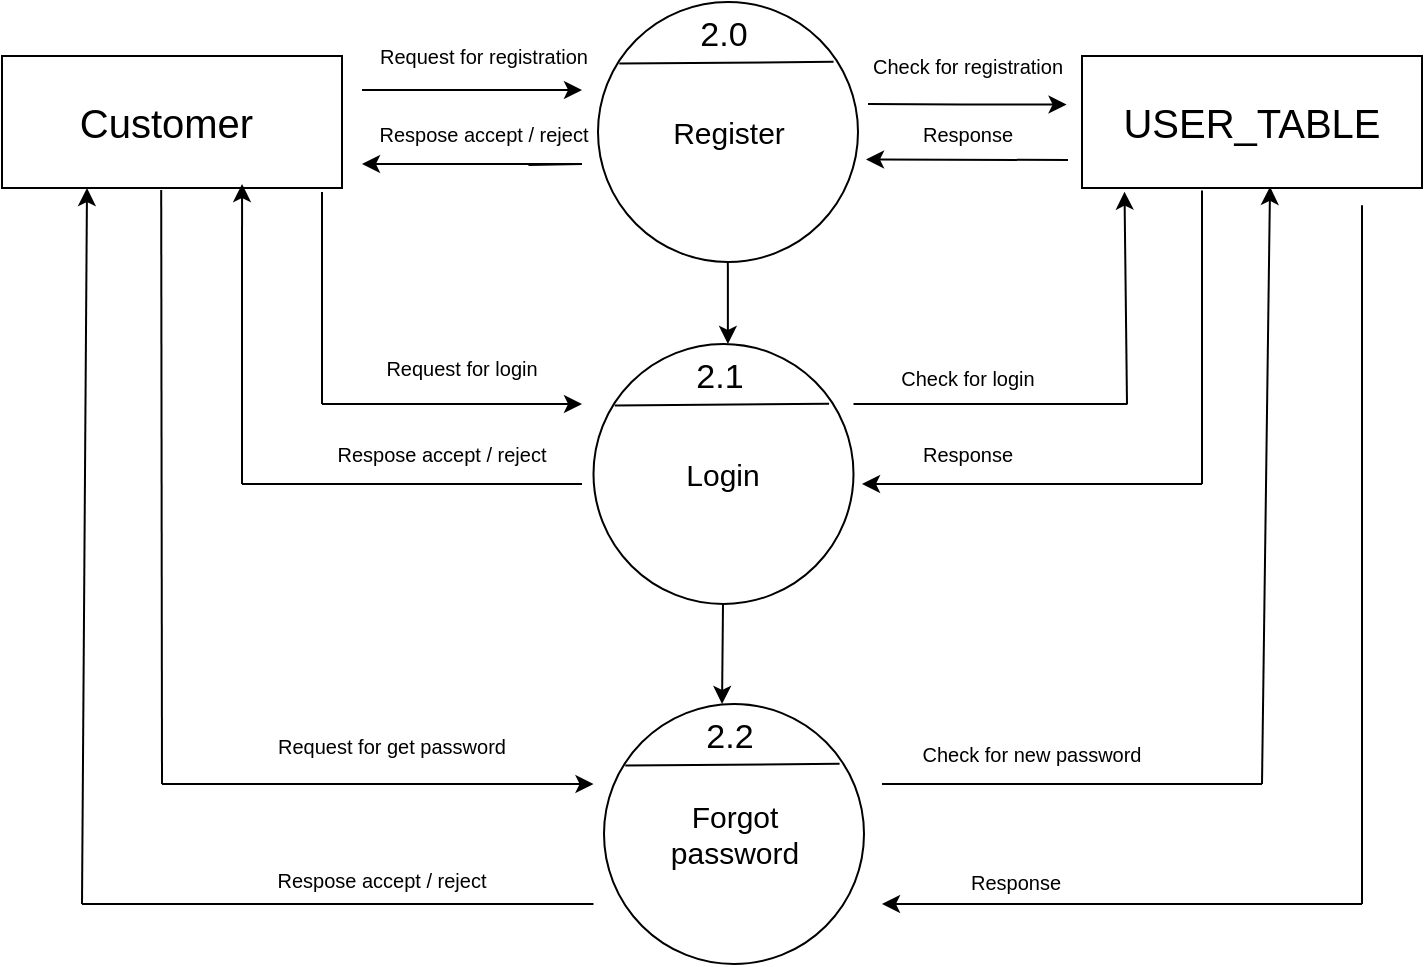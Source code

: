 <mxfile version="26.0.5">
  <diagram id="Lwp1pgzWLBalaR1xWhp8" name="Page-2">
    <mxGraphModel dx="254" dy="563" grid="1" gridSize="10" guides="1" tooltips="1" connect="1" arrows="1" fold="1" page="1" pageScale="1" pageWidth="850" pageHeight="1100" math="0" shadow="0">
      <root>
        <mxCell id="0" />
        <mxCell id="1" parent="0" />
        <mxCell id="v9p1Xpi4YKFw6vawDNrD-1" value="" style="ellipse;whiteSpace=wrap;html=1;aspect=fixed;" parent="1" vertex="1">
          <mxGeometry x="1218" y="179" width="130" height="130" as="geometry" />
        </mxCell>
        <mxCell id="v9p1Xpi4YKFw6vawDNrD-2" value="&lt;font style=&quot;font-size: 15px;&quot;&gt;Register&lt;/font&gt;" style="text;strokeColor=none;align=center;fillColor=none;html=1;verticalAlign=middle;whiteSpace=wrap;rounded=0;" parent="1" vertex="1">
          <mxGeometry x="1230.5" y="230.25" width="105" height="27.5" as="geometry" />
        </mxCell>
        <mxCell id="v9p1Xpi4YKFw6vawDNrD-3" value="" style="endArrow=none;html=1;rounded=0;exitX=0.082;exitY=0.237;exitDx=0;exitDy=0;exitPerimeter=0;entryX=0.906;entryY=0.23;entryDx=0;entryDy=0;entryPerimeter=0;" parent="1" source="v9p1Xpi4YKFw6vawDNrD-1" target="v9p1Xpi4YKFw6vawDNrD-1" edge="1">
          <mxGeometry width="50" height="50" relative="1" as="geometry">
            <mxPoint x="1253" y="209" as="sourcePoint" />
            <mxPoint x="1313" y="209" as="targetPoint" />
          </mxGeometry>
        </mxCell>
        <mxCell id="v9p1Xpi4YKFw6vawDNrD-4" value="&lt;font style=&quot;font-size: 17px;&quot;&gt;2.0&lt;/font&gt;" style="text;strokeColor=none;align=center;fillColor=none;html=1;verticalAlign=middle;whiteSpace=wrap;rounded=0;" parent="1" vertex="1">
          <mxGeometry x="1252" y="186" width="57.5" height="20" as="geometry" />
        </mxCell>
        <mxCell id="v9p1Xpi4YKFw6vawDNrD-9" value="&lt;font style=&quot;font-size: 20px;&quot;&gt;Customer&amp;nbsp;&lt;/font&gt;" style="rounded=0;whiteSpace=wrap;html=1;" parent="1" vertex="1">
          <mxGeometry x="920" y="206" width="170" height="66" as="geometry" />
        </mxCell>
        <mxCell id="v9p1Xpi4YKFw6vawDNrD-10" value="" style="endArrow=classic;html=1;rounded=0;" parent="1" edge="1">
          <mxGeometry width="50" height="50" relative="1" as="geometry">
            <mxPoint x="1100" y="223" as="sourcePoint" />
            <mxPoint x="1210" y="223" as="targetPoint" />
            <Array as="points">
              <mxPoint x="1158" y="223" />
            </Array>
          </mxGeometry>
        </mxCell>
        <mxCell id="v9p1Xpi4YKFw6vawDNrD-11" value="" style="endArrow=classic;html=1;rounded=0;exitX=1.016;exitY=0.295;exitDx=0;exitDy=0;exitPerimeter=0;" parent="1" edge="1">
          <mxGeometry width="50" height="50" relative="1" as="geometry">
            <mxPoint x="1183.22" y="260.47" as="sourcePoint" />
            <mxPoint x="1100" y="260" as="targetPoint" />
            <Array as="points">
              <mxPoint x="1210" y="260" />
            </Array>
          </mxGeometry>
        </mxCell>
        <mxCell id="v9p1Xpi4YKFw6vawDNrD-12" value="&lt;span style=&quot;font-size: 20px;&quot;&gt;USER_TABLE&lt;/span&gt;" style="rounded=0;whiteSpace=wrap;html=1;" parent="1" vertex="1">
          <mxGeometry x="1460" y="206" width="170" height="66" as="geometry" />
        </mxCell>
        <mxCell id="v9p1Xpi4YKFw6vawDNrD-13" value="" style="endArrow=classic;html=1;rounded=0;" parent="1" edge="1">
          <mxGeometry width="50" height="50" relative="1" as="geometry">
            <mxPoint x="1353" y="230" as="sourcePoint" />
            <mxPoint x="1452.28" y="230.25" as="targetPoint" />
            <Array as="points">
              <mxPoint x="1400.28" y="230.25" />
            </Array>
          </mxGeometry>
        </mxCell>
        <mxCell id="v9p1Xpi4YKFw6vawDNrD-15" value="" style="endArrow=classic;html=1;rounded=0;" parent="1" edge="1">
          <mxGeometry width="50" height="50" relative="1" as="geometry">
            <mxPoint x="1453" y="258" as="sourcePoint" />
            <mxPoint x="1352" y="257.75" as="targetPoint" />
            <Array as="points" />
          </mxGeometry>
        </mxCell>
        <mxCell id="v9p1Xpi4YKFw6vawDNrD-16" value="&lt;font style=&quot;font-size: 10px;&quot;&gt;Request for registration&lt;/font&gt;" style="text;strokeColor=none;align=center;fillColor=none;html=1;verticalAlign=middle;whiteSpace=wrap;rounded=0;" parent="1" vertex="1">
          <mxGeometry x="1101" y="191" width="120" height="30" as="geometry" />
        </mxCell>
        <mxCell id="v9p1Xpi4YKFw6vawDNrD-17" value="&lt;font style=&quot;font-size: 10px;&quot;&gt;Check for registration&lt;/font&gt;" style="text;strokeColor=none;align=center;fillColor=none;html=1;verticalAlign=middle;whiteSpace=wrap;rounded=0;" parent="1" vertex="1">
          <mxGeometry x="1343" y="196.25" width="120" height="30" as="geometry" />
        </mxCell>
        <mxCell id="v9p1Xpi4YKFw6vawDNrD-18" value="&lt;font style=&quot;font-size: 10px;&quot;&gt;Respose accept / reject&lt;/font&gt;" style="text;strokeColor=none;align=center;fillColor=none;html=1;verticalAlign=middle;whiteSpace=wrap;rounded=0;" parent="1" vertex="1">
          <mxGeometry x="1101" y="230.25" width="120" height="30" as="geometry" />
        </mxCell>
        <mxCell id="v9p1Xpi4YKFw6vawDNrD-19" value="&lt;font style=&quot;font-size: 10px;&quot;&gt;Response&lt;/font&gt;" style="text;strokeColor=none;align=center;fillColor=none;html=1;verticalAlign=middle;whiteSpace=wrap;rounded=0;" parent="1" vertex="1">
          <mxGeometry x="1367" y="235.37" width="72" height="19.75" as="geometry" />
        </mxCell>
        <mxCell id="v9p1Xpi4YKFw6vawDNrD-24" value="" style="ellipse;whiteSpace=wrap;html=1;aspect=fixed;" parent="1" vertex="1">
          <mxGeometry x="1215.75" y="350" width="130" height="130" as="geometry" />
        </mxCell>
        <mxCell id="v9p1Xpi4YKFw6vawDNrD-25" value="&lt;font style=&quot;font-size: 15px;&quot;&gt;Login&lt;/font&gt;" style="text;strokeColor=none;align=center;fillColor=none;html=1;verticalAlign=middle;whiteSpace=wrap;rounded=0;" parent="1" vertex="1">
          <mxGeometry x="1228.25" y="401.25" width="105" height="27.5" as="geometry" />
        </mxCell>
        <mxCell id="v9p1Xpi4YKFw6vawDNrD-26" value="" style="endArrow=none;html=1;rounded=0;exitX=0.082;exitY=0.237;exitDx=0;exitDy=0;exitPerimeter=0;entryX=0.906;entryY=0.23;entryDx=0;entryDy=0;entryPerimeter=0;" parent="1" source="v9p1Xpi4YKFw6vawDNrD-24" target="v9p1Xpi4YKFw6vawDNrD-24" edge="1">
          <mxGeometry width="50" height="50" relative="1" as="geometry">
            <mxPoint x="1250.75" y="380" as="sourcePoint" />
            <mxPoint x="1310.75" y="380" as="targetPoint" />
          </mxGeometry>
        </mxCell>
        <mxCell id="v9p1Xpi4YKFw6vawDNrD-27" value="&lt;font style=&quot;font-size: 17px;&quot;&gt;2.1&lt;/font&gt;" style="text;strokeColor=none;align=center;fillColor=none;html=1;verticalAlign=middle;whiteSpace=wrap;rounded=0;" parent="1" vertex="1">
          <mxGeometry x="1249.75" y="357" width="57.5" height="20" as="geometry" />
        </mxCell>
        <mxCell id="v9p1Xpi4YKFw6vawDNrD-28" value="" style="ellipse;whiteSpace=wrap;html=1;aspect=fixed;" parent="1" vertex="1">
          <mxGeometry x="1221" y="530" width="130" height="130" as="geometry" />
        </mxCell>
        <mxCell id="v9p1Xpi4YKFw6vawDNrD-29" value="&lt;font style=&quot;font-size: 15px;&quot;&gt;Forgot&lt;/font&gt;&lt;div&gt;&lt;font style=&quot;font-size: 15px;&quot;&gt;password&lt;/font&gt;&lt;/div&gt;" style="text;strokeColor=none;align=center;fillColor=none;html=1;verticalAlign=middle;whiteSpace=wrap;rounded=0;" parent="1" vertex="1">
          <mxGeometry x="1233.5" y="581.25" width="105" height="27.5" as="geometry" />
        </mxCell>
        <mxCell id="v9p1Xpi4YKFw6vawDNrD-30" value="" style="endArrow=none;html=1;rounded=0;exitX=0.082;exitY=0.237;exitDx=0;exitDy=0;exitPerimeter=0;entryX=0.906;entryY=0.23;entryDx=0;entryDy=0;entryPerimeter=0;" parent="1" source="v9p1Xpi4YKFw6vawDNrD-28" target="v9p1Xpi4YKFw6vawDNrD-28" edge="1">
          <mxGeometry width="50" height="50" relative="1" as="geometry">
            <mxPoint x="1256" y="560" as="sourcePoint" />
            <mxPoint x="1316" y="560" as="targetPoint" />
          </mxGeometry>
        </mxCell>
        <mxCell id="v9p1Xpi4YKFw6vawDNrD-31" value="&lt;font style=&quot;font-size: 17px;&quot;&gt;2.2&lt;/font&gt;" style="text;strokeColor=none;align=center;fillColor=none;html=1;verticalAlign=middle;whiteSpace=wrap;rounded=0;" parent="1" vertex="1">
          <mxGeometry x="1255" y="537" width="57.5" height="20" as="geometry" />
        </mxCell>
        <mxCell id="v9p1Xpi4YKFw6vawDNrD-32" value="" style="endArrow=classic;html=1;rounded=0;" parent="1" edge="1">
          <mxGeometry width="50" height="50" relative="1" as="geometry">
            <mxPoint x="1080" y="380" as="sourcePoint" />
            <mxPoint x="1210" y="380" as="targetPoint" />
          </mxGeometry>
        </mxCell>
        <mxCell id="v9p1Xpi4YKFw6vawDNrD-33" value="" style="endArrow=none;html=1;rounded=0;" parent="1" edge="1">
          <mxGeometry width="50" height="50" relative="1" as="geometry">
            <mxPoint x="1345.75" y="380" as="sourcePoint" />
            <mxPoint x="1482.75" y="380" as="targetPoint" />
          </mxGeometry>
        </mxCell>
        <mxCell id="v9p1Xpi4YKFw6vawDNrD-34" value="" style="endArrow=none;html=1;rounded=0;" parent="1" edge="1">
          <mxGeometry width="50" height="50" relative="1" as="geometry">
            <mxPoint x="1000" y="570" as="sourcePoint" />
            <mxPoint x="999.6" y="273" as="targetPoint" />
          </mxGeometry>
        </mxCell>
        <mxCell id="v9p1Xpi4YKFw6vawDNrD-35" value="" style="endArrow=classic;html=1;rounded=0;" parent="1" edge="1">
          <mxGeometry width="50" height="50" relative="1" as="geometry">
            <mxPoint x="1000" y="570" as="sourcePoint" />
            <mxPoint x="1215.75" y="570" as="targetPoint" />
          </mxGeometry>
        </mxCell>
        <mxCell id="v9p1Xpi4YKFw6vawDNrD-38" value="" style="endArrow=classic;html=1;rounded=0;entryX=0.125;entryY=1.028;entryDx=0;entryDy=0;entryPerimeter=0;" parent="1" target="v9p1Xpi4YKFw6vawDNrD-12" edge="1">
          <mxGeometry width="50" height="50" relative="1" as="geometry">
            <mxPoint x="1482.5" y="380" as="sourcePoint" />
            <mxPoint x="1482" y="280" as="targetPoint" />
          </mxGeometry>
        </mxCell>
        <mxCell id="v9p1Xpi4YKFw6vawDNrD-40" value="" style="endArrow=none;html=1;rounded=0;" parent="1" edge="1">
          <mxGeometry width="50" height="50" relative="1" as="geometry">
            <mxPoint x="1080" y="380" as="sourcePoint" />
            <mxPoint x="1080" y="274" as="targetPoint" />
          </mxGeometry>
        </mxCell>
        <mxCell id="v9p1Xpi4YKFw6vawDNrD-41" value="" style="endArrow=none;html=1;rounded=0;" parent="1" edge="1">
          <mxGeometry width="50" height="50" relative="1" as="geometry">
            <mxPoint x="1520" y="420" as="sourcePoint" />
            <mxPoint x="1520" y="273.25" as="targetPoint" />
          </mxGeometry>
        </mxCell>
        <mxCell id="v9p1Xpi4YKFw6vawDNrD-42" value="" style="endArrow=classic;html=1;rounded=0;" parent="1" edge="1">
          <mxGeometry width="50" height="50" relative="1" as="geometry">
            <mxPoint x="1520" y="420" as="sourcePoint" />
            <mxPoint x="1350" y="420" as="targetPoint" />
          </mxGeometry>
        </mxCell>
        <mxCell id="v9p1Xpi4YKFw6vawDNrD-43" value="" style="endArrow=none;html=1;rounded=0;" parent="1" edge="1">
          <mxGeometry width="50" height="50" relative="1" as="geometry">
            <mxPoint x="1210" y="420" as="sourcePoint" />
            <mxPoint x="1040" y="420" as="targetPoint" />
          </mxGeometry>
        </mxCell>
        <mxCell id="v9p1Xpi4YKFw6vawDNrD-44" value="" style="endArrow=classic;html=1;rounded=0;entryX=0.706;entryY=0.97;entryDx=0;entryDy=0;entryPerimeter=0;" parent="1" target="v9p1Xpi4YKFw6vawDNrD-9" edge="1">
          <mxGeometry width="50" height="50" relative="1" as="geometry">
            <mxPoint x="1040" y="420" as="sourcePoint" />
            <mxPoint x="1160" y="400" as="targetPoint" />
          </mxGeometry>
        </mxCell>
        <mxCell id="v9p1Xpi4YKFw6vawDNrD-45" value="" style="endArrow=none;html=1;rounded=0;" parent="1" edge="1">
          <mxGeometry width="50" height="50" relative="1" as="geometry">
            <mxPoint x="1550" y="570" as="sourcePoint" />
            <mxPoint x="1360" y="570" as="targetPoint" />
          </mxGeometry>
        </mxCell>
        <mxCell id="v9p1Xpi4YKFw6vawDNrD-46" value="" style="endArrow=classic;html=1;rounded=0;entryX=0.553;entryY=0.991;entryDx=0;entryDy=0;entryPerimeter=0;" parent="1" target="v9p1Xpi4YKFw6vawDNrD-12" edge="1">
          <mxGeometry width="50" height="50" relative="1" as="geometry">
            <mxPoint x="1550" y="570" as="sourcePoint" />
            <mxPoint x="1550" y="515" as="targetPoint" />
          </mxGeometry>
        </mxCell>
        <mxCell id="v9p1Xpi4YKFw6vawDNrD-47" value="" style="endArrow=none;html=1;rounded=0;" parent="1" edge="1">
          <mxGeometry width="50" height="50" relative="1" as="geometry">
            <mxPoint x="1600" y="630" as="sourcePoint" />
            <mxPoint x="1600" y="280.57" as="targetPoint" />
          </mxGeometry>
        </mxCell>
        <mxCell id="v9p1Xpi4YKFw6vawDNrD-48" value="" style="endArrow=classic;html=1;rounded=0;" parent="1" edge="1">
          <mxGeometry width="50" height="50" relative="1" as="geometry">
            <mxPoint x="1600" y="630" as="sourcePoint" />
            <mxPoint x="1360" y="630" as="targetPoint" />
          </mxGeometry>
        </mxCell>
        <mxCell id="v9p1Xpi4YKFw6vawDNrD-49" value="" style="endArrow=none;html=1;rounded=0;" parent="1" edge="1">
          <mxGeometry width="50" height="50" relative="1" as="geometry">
            <mxPoint x="1215.75" y="630" as="sourcePoint" />
            <mxPoint x="960" y="630" as="targetPoint" />
          </mxGeometry>
        </mxCell>
        <mxCell id="v9p1Xpi4YKFw6vawDNrD-50" value="" style="endArrow=classic;html=1;rounded=0;entryX=0.25;entryY=1;entryDx=0;entryDy=0;" parent="1" target="v9p1Xpi4YKFw6vawDNrD-9" edge="1">
          <mxGeometry width="50" height="50" relative="1" as="geometry">
            <mxPoint x="960" y="630" as="sourcePoint" />
            <mxPoint x="960" y="480" as="targetPoint" />
          </mxGeometry>
        </mxCell>
        <mxCell id="v9p1Xpi4YKFw6vawDNrD-51" value="&lt;font style=&quot;font-size: 10px;&quot;&gt;Request for login&lt;/font&gt;" style="text;strokeColor=none;align=center;fillColor=none;html=1;verticalAlign=middle;whiteSpace=wrap;rounded=0;" parent="1" vertex="1">
          <mxGeometry x="1090" y="347" width="120" height="30" as="geometry" />
        </mxCell>
        <mxCell id="v9p1Xpi4YKFw6vawDNrD-52" value="&lt;font style=&quot;font-size: 10px;&quot;&gt;Check for login&lt;/font&gt;" style="text;strokeColor=none;align=center;fillColor=none;html=1;verticalAlign=middle;whiteSpace=wrap;rounded=0;" parent="1" vertex="1">
          <mxGeometry x="1367" y="357" width="71.5" height="20" as="geometry" />
        </mxCell>
        <mxCell id="v9p1Xpi4YKFw6vawDNrD-55" value="&lt;font style=&quot;font-size: 10px;&quot;&gt;Response&lt;/font&gt;" style="text;strokeColor=none;align=center;fillColor=none;html=1;verticalAlign=middle;whiteSpace=wrap;rounded=0;" parent="1" vertex="1">
          <mxGeometry x="1367" y="395" width="72" height="19.75" as="geometry" />
        </mxCell>
        <mxCell id="v9p1Xpi4YKFw6vawDNrD-56" value="&lt;font style=&quot;font-size: 10px;&quot;&gt;Respose accept / reject&lt;/font&gt;" style="text;strokeColor=none;align=center;fillColor=none;html=1;verticalAlign=middle;whiteSpace=wrap;rounded=0;" parent="1" vertex="1">
          <mxGeometry x="1080" y="394.82" width="120" height="20.12" as="geometry" />
        </mxCell>
        <mxCell id="v9p1Xpi4YKFw6vawDNrD-57" value="&lt;font style=&quot;font-size: 10px;&quot;&gt;Request for get password&lt;/font&gt;" style="text;strokeColor=none;align=center;fillColor=none;html=1;verticalAlign=middle;whiteSpace=wrap;rounded=0;" parent="1" vertex="1">
          <mxGeometry x="1050" y="539" width="130" height="23" as="geometry" />
        </mxCell>
        <mxCell id="v9p1Xpi4YKFw6vawDNrD-58" value="&lt;font style=&quot;font-size: 10px;&quot;&gt;Check for new password&lt;/font&gt;" style="text;strokeColor=none;align=center;fillColor=none;html=1;verticalAlign=middle;whiteSpace=wrap;rounded=0;" parent="1" vertex="1">
          <mxGeometry x="1370" y="543" width="130" height="23" as="geometry" />
        </mxCell>
        <mxCell id="v9p1Xpi4YKFw6vawDNrD-59" value="&lt;font style=&quot;font-size: 10px;&quot;&gt;Response&lt;/font&gt;" style="text;strokeColor=none;align=center;fillColor=none;html=1;verticalAlign=middle;whiteSpace=wrap;rounded=0;" parent="1" vertex="1">
          <mxGeometry x="1391" y="608.75" width="72" height="19.75" as="geometry" />
        </mxCell>
        <mxCell id="v9p1Xpi4YKFw6vawDNrD-60" value="&lt;font style=&quot;font-size: 10px;&quot;&gt;Respose accept / reject&lt;/font&gt;" style="text;strokeColor=none;align=center;fillColor=none;html=1;verticalAlign=middle;whiteSpace=wrap;rounded=0;" parent="1" vertex="1">
          <mxGeometry x="1050" y="608.38" width="120" height="20.12" as="geometry" />
        </mxCell>
        <mxCell id="v9p1Xpi4YKFw6vawDNrD-61" value="" style="endArrow=classic;html=1;rounded=0;entryX=0.517;entryY=0;entryDx=0;entryDy=0;entryPerimeter=0;" parent="1" target="v9p1Xpi4YKFw6vawDNrD-24" edge="1">
          <mxGeometry width="50" height="50" relative="1" as="geometry">
            <mxPoint x="1282.92" y="309" as="sourcePoint" />
            <mxPoint x="1282.92" y="339" as="targetPoint" />
          </mxGeometry>
        </mxCell>
        <mxCell id="v9p1Xpi4YKFw6vawDNrD-62" value="" style="endArrow=classic;html=1;rounded=0;entryX=0.454;entryY=0;entryDx=0;entryDy=0;entryPerimeter=0;" parent="1" target="v9p1Xpi4YKFw6vawDNrD-28" edge="1">
          <mxGeometry width="50" height="50" relative="1" as="geometry">
            <mxPoint x="1280.5" y="480" as="sourcePoint" />
            <mxPoint x="1280.58" y="521" as="targetPoint" />
          </mxGeometry>
        </mxCell>
      </root>
    </mxGraphModel>
  </diagram>
</mxfile>
